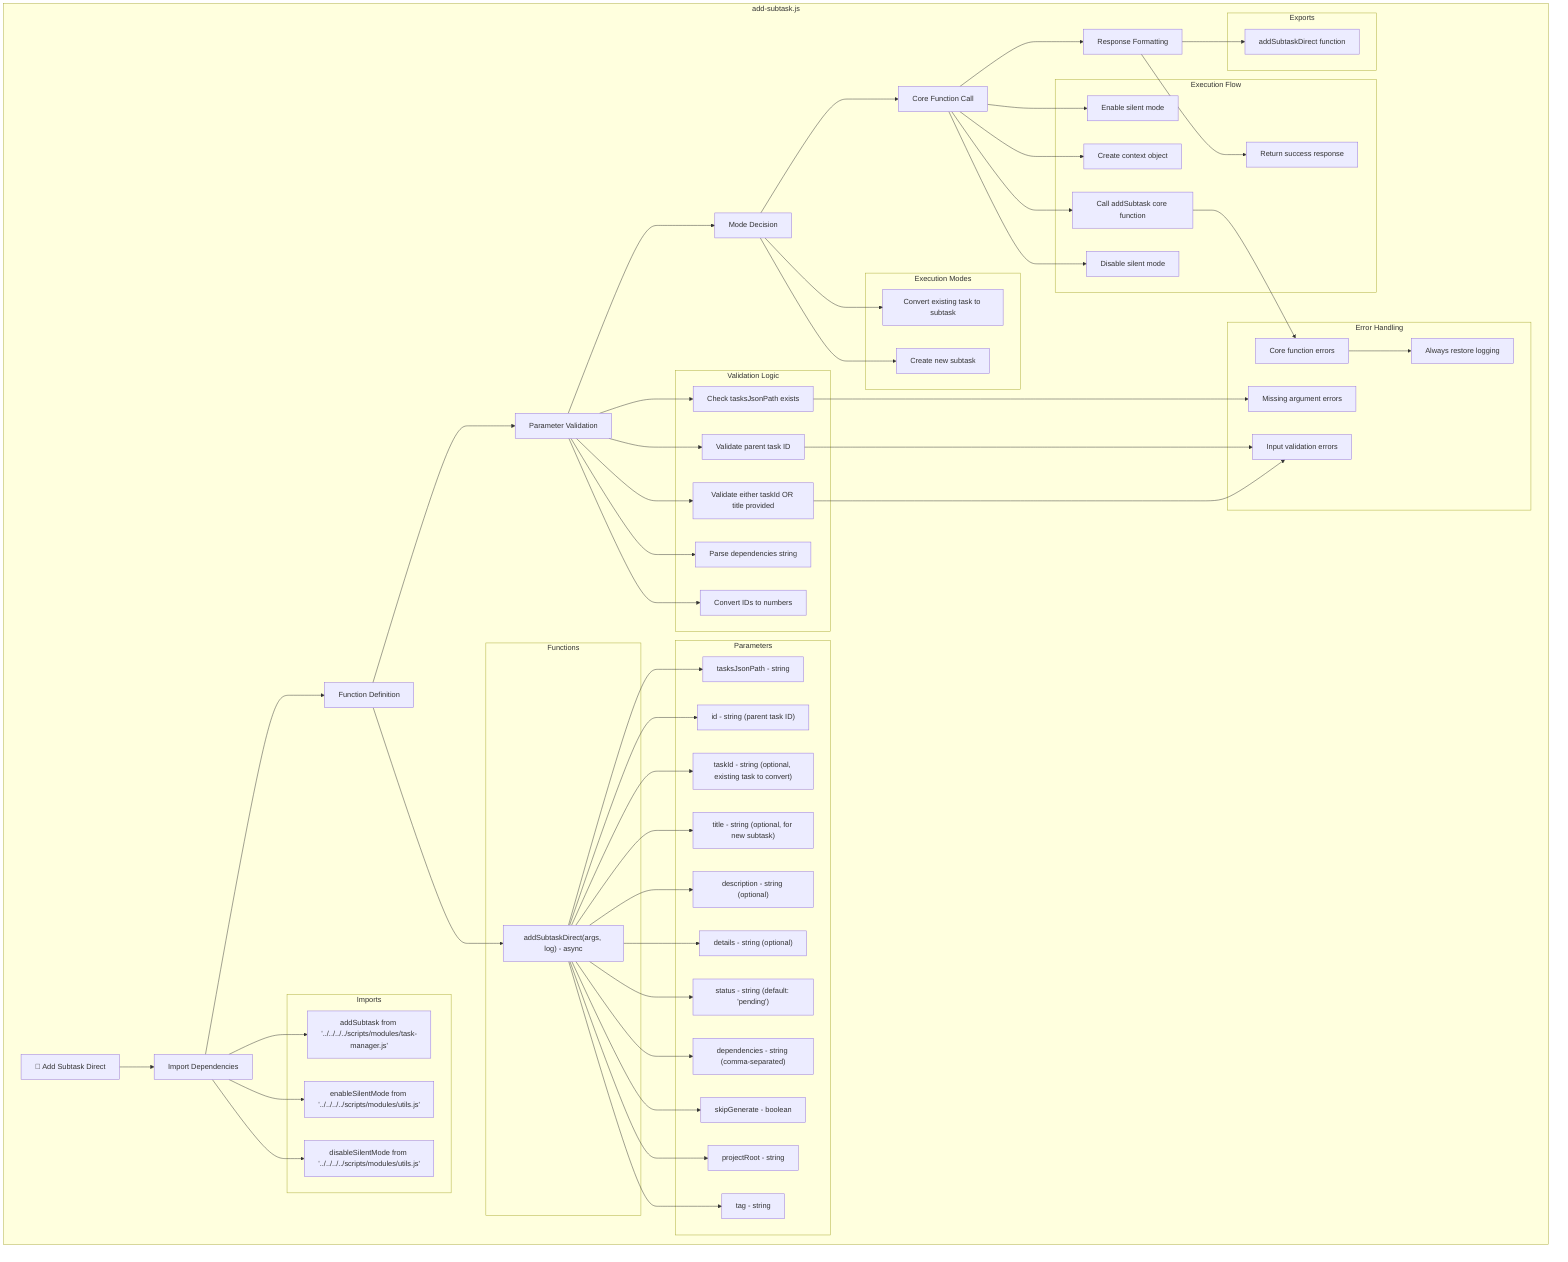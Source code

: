 flowchart TD
    subgraph "add-subtask.js"
        A["🔗 Add Subtask Direct"] --> B["Import Dependencies"]
        B --> C["Function Definition"]
        C --> D["Parameter Validation"]
        D --> E["Mode Decision"]
        E --> F["Core Function Call"]
        F --> G["Response Formatting"]
        
        subgraph "Imports"
            I1["addSubtask from '../../../../scripts/modules/task-manager.js'"]
            I2["enableSilentMode from '../../../../scripts/modules/utils.js'"]
            I3["disableSilentMode from '../../../../scripts/modules/utils.js'"]
        end
        
        subgraph "Functions"
            F1["addSubtaskDirect(args, log) - async"]
        end
        
        subgraph "Parameters"
            P1["tasksJsonPath - string"]
            P2["id - string (parent task ID)"]
            P3["taskId - string (optional, existing task to convert)"]
            P4["title - string (optional, for new subtask)"]
            P5["description - string (optional)"]
            P6["details - string (optional)"]
            P7["status - string (default: 'pending')"]
            P8["dependencies - string (comma-separated)"]
            P9["skipGenerate - boolean"]
            P10["projectRoot - string"]
            P11["tag - string"]
        end
        
        subgraph "Validation Logic"
            V1["Check tasksJsonPath exists"]
            V2["Validate parent task ID"]
            V3["Validate either taskId OR title provided"]
            V4["Parse dependencies string"]
            V5["Convert IDs to numbers"]
        end
        
        subgraph "Execution Modes"
            MODE1["Convert existing task to subtask"]
            MODE2["Create new subtask"]
        end
        
        subgraph "Execution Flow"
            EX1["Enable silent mode"]
            EX2["Create context object"]
            EX3["Call addSubtask core function"]
            EX4["Disable silent mode"]
            EX5["Return success response"]
        end
        
        subgraph "Error Handling"
            ERR1["Missing argument errors"]
            ERR2["Input validation errors"]
            ERR3["Core function errors"]
            ERR4["Always restore logging"]
        end
        
        subgraph "Exports"
            EXP1["addSubtaskDirect function"]
        end
        
        B --> I1
        B --> I2
        B --> I3
        C --> F1
        F1 --> P1
        F1 --> P2
        F1 --> P3
        F1 --> P4
        F1 --> P5
        F1 --> P6
        F1 --> P7
        F1 --> P8
        F1 --> P9
        F1 --> P10
        F1 --> P11
        D --> V1
        D --> V2
        D --> V3
        D --> V4
        D --> V5
        E --> MODE1
        E --> MODE2
        F --> EX1
        F --> EX2
        F --> EX3
        F --> EX4
        G --> EX5
        V1 --> ERR1
        V2 --> ERR2
        V3 --> ERR2
        EX3 --> ERR3
        ERR3 --> ERR4
        G --> EXP1
    end